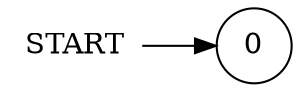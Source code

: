 digraph {
  graph [rankdir=LR];
  START [shape=plaintext];
  START -> q_0;
  q_0 [shape=circle, label="0"];
}
